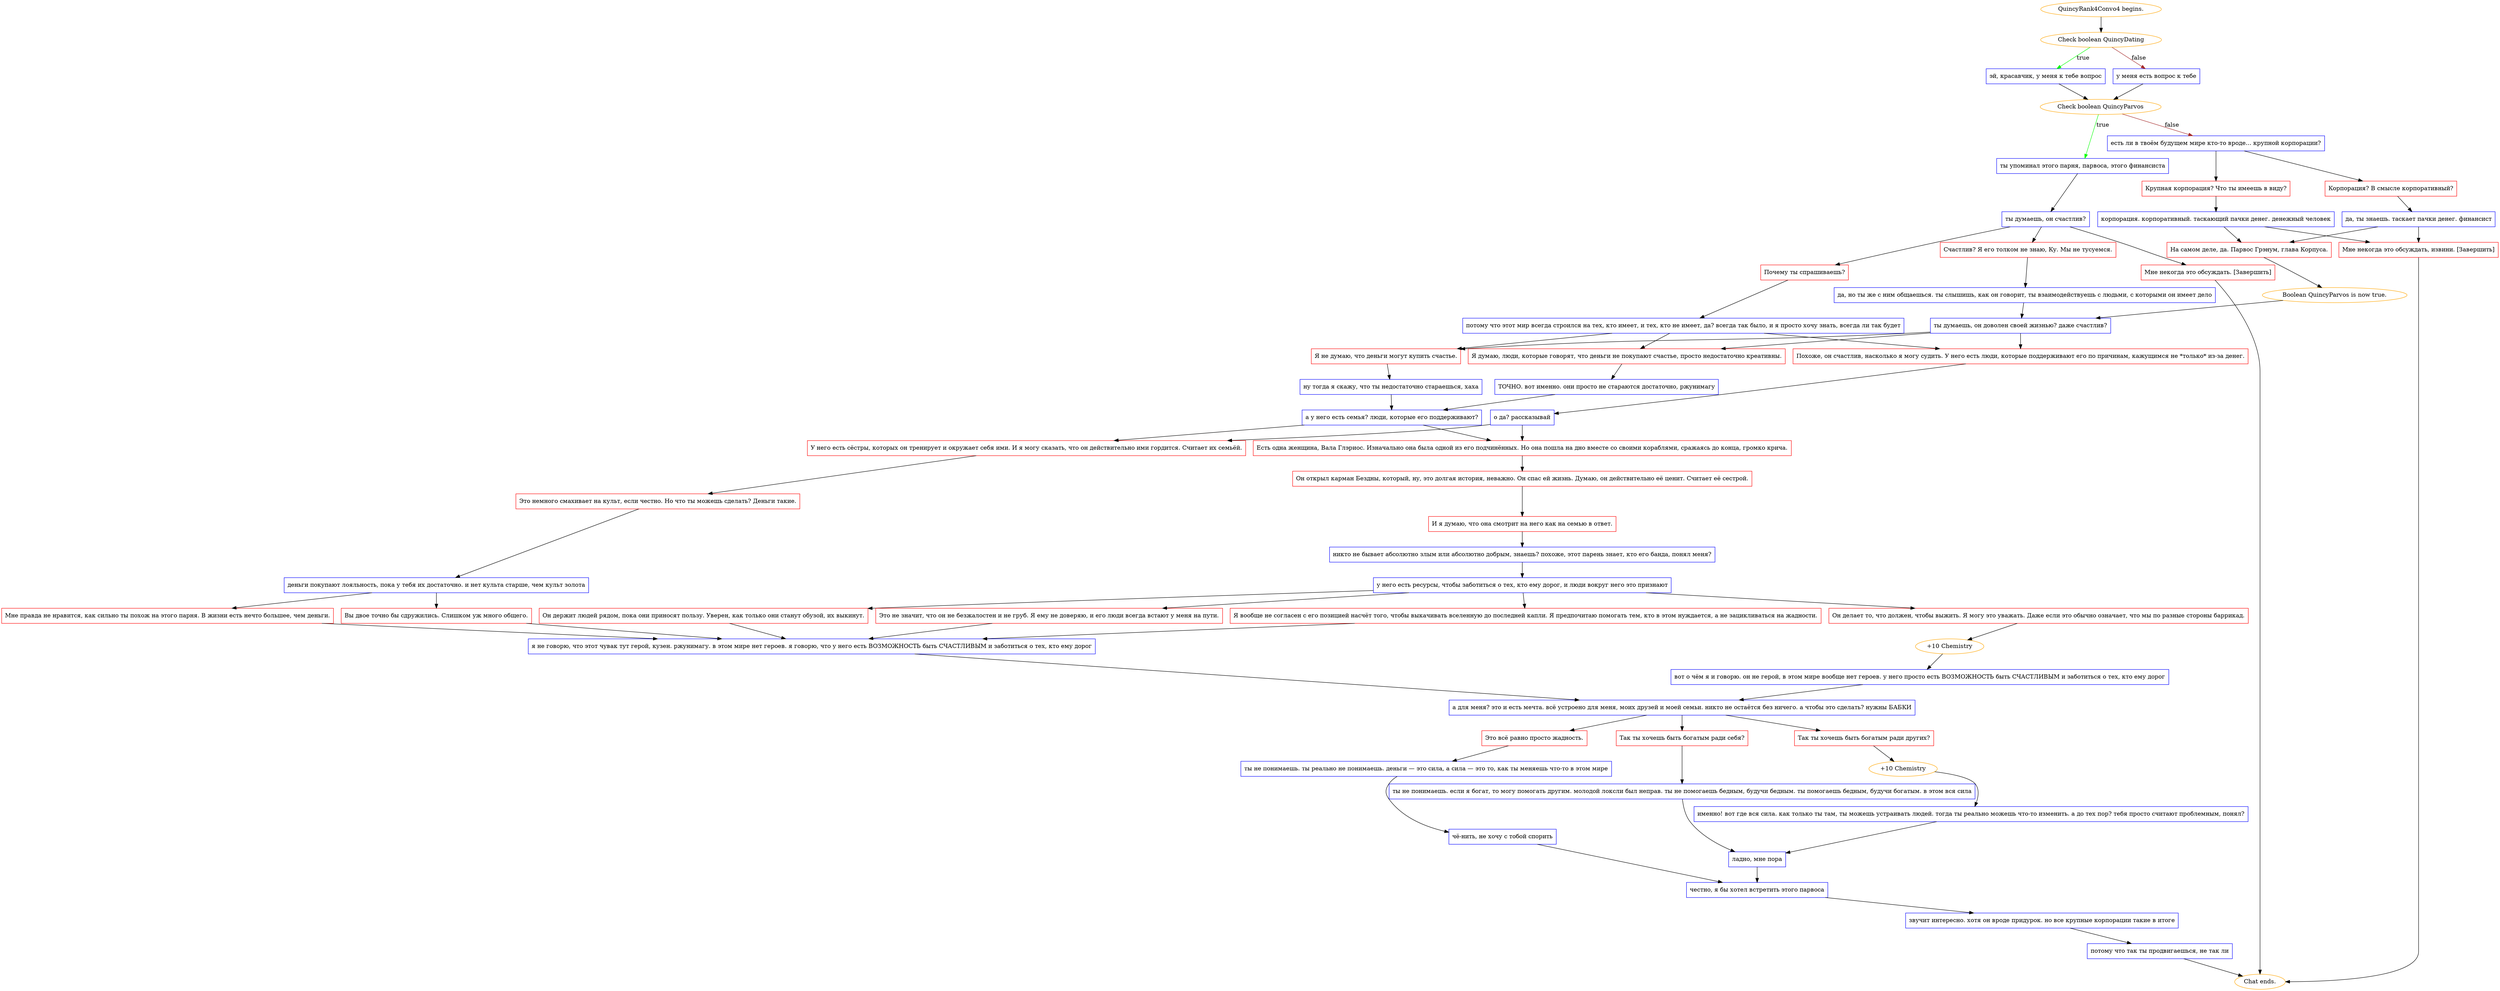 digraph {
	"QuincyRank4Convo4 begins." [color=orange];
		"QuincyRank4Convo4 begins." -> j1225974393;
	j1225974393 [label="Check boolean QuincyDating",color=orange];
		j1225974393 -> j1509622419 [label=true,color=green];
		j1225974393 -> j2268091457 [label=false,color=brown];
	j1509622419 [label="эй, красавчик, у меня к тебе вопрос",shape=box,color=blue];
		j1509622419 -> j729270467;
	j2268091457 [label="у меня есть вопрос к тебе",shape=box,color=blue];
		j2268091457 -> j729270467;
	j729270467 [label="Check boolean QuincyParvos",color=orange];
		j729270467 -> j2090285232 [label=true,color=green];
		j729270467 -> j2408095579 [label=false,color=brown];
	j2090285232 [label="ты упоминал этого парня, парвоса, этого финансиста",shape=box,color=blue];
		j2090285232 -> j2502112942;
	j2408095579 [label="есть ли в твоём будущем мире кто-то вроде... крупной корпорации?",shape=box,color=blue];
		j2408095579 -> j2411265723;
		j2408095579 -> j2687708558;
	j2502112942 [label="ты думаешь, он счастлив?",shape=box,color=blue];
		j2502112942 -> j1171737867;
		j2502112942 -> j3626396498;
		j2502112942 -> j882053245;
	j2411265723 [label="Крупная корпорация? Что ты имеешь в виду?",shape=box,color=red];
		j2411265723 -> j2389560486;
	j2687708558 [label="Корпорация? В смысле корпоративный?",shape=box,color=red];
		j2687708558 -> j3390358540;
	j1171737867 [label="Счастлив? Я его толком не знаю, Ку. Мы не тусуемся.",shape=box,color=red];
		j1171737867 -> j2499188938;
	j3626396498 [label="Почему ты спрашиваешь?",shape=box,color=red];
		j3626396498 -> j3982883238;
	j882053245 [label="Мне некогда это обсуждать. [Завершить]",shape=box,color=red];
		j882053245 -> "Chat ends.";
	j2389560486 [label="корпорация. корпоративный. таскающий пачки денег. денежный человек",shape=box,color=blue];
		j2389560486 -> j404152747;
		j2389560486 -> j3274044501;
	j3390358540 [label="да, ты знаешь. таскает пачки денег. финансист",shape=box,color=blue];
		j3390358540 -> j404152747;
		j3390358540 -> j3274044501;
	j2499188938 [label="да, но ты же с ним общаешься. ты слышишь, как он говорит, ты взаимодействуешь с людьми, с которыми он имеет дело",shape=box,color=blue];
		j2499188938 -> j3659807840;
	j3982883238 [label="потому что этот мир всегда строился на тех, кто имеет, и тех, кто не имеет, да? всегда так было, и я просто хочу знать, всегда ли так будет",shape=box,color=blue];
		j3982883238 -> j3853377770;
		j3982883238 -> j61981074;
		j3982883238 -> j4165680262;
	"Chat ends." [color=orange];
	j404152747 [label="На самом деле, да. Парвос Грэнум, глава Корпуса.",shape=box,color=red];
		j404152747 -> j1841121699;
	j3274044501 [label="Мне некогда это обсуждать, извини. [Завершить]",shape=box,color=red];
		j3274044501 -> "Chat ends.";
	j3659807840 [label="ты думаешь, он доволен своей жизнью? даже счастлив?",shape=box,color=blue];
		j3659807840 -> j3853377770;
		j3659807840 -> j61981074;
		j3659807840 -> j4165680262;
	j3853377770 [label="Я не думаю, что деньги могут купить счастье.",shape=box,color=red];
		j3853377770 -> j2440171844;
	j61981074 [label="Я думаю, люди, которые говорят, что деньги не покупают счастье, просто недостаточно креативны.",shape=box,color=red];
		j61981074 -> j3636595892;
	j4165680262 [label="Похоже, он счастлив, насколько я могу судить. У него есть люди, которые поддерживают его по причинам, кажущимся не *только* из-за денег.",shape=box,color=red];
		j4165680262 -> j2603933862;
	j1841121699 [label="Boolean QuincyParvos is now true.",color=orange];
		j1841121699 -> j3659807840;
	j2440171844 [label="ну тогда я скажу, что ты недостаточно стараешься, хаха",shape=box,color=blue];
		j2440171844 -> j355905231;
	j3636595892 [label="ТОЧНО. вот именно. они просто не стараются достаточно, ржунимагу",shape=box,color=blue];
		j3636595892 -> j355905231;
	j2603933862 [label="о да? рассказывай",shape=box,color=blue];
		j2603933862 -> j3094201057;
		j2603933862 -> j3920776293;
	j355905231 [label="а у него есть семья? люди, которые его поддерживают?",shape=box,color=blue];
		j355905231 -> j3094201057;
		j355905231 -> j3920776293;
	j3094201057 [label="Есть одна женщина, Вала Глэриос. Изначально она была одной из его подчинённых. Но она пошла на дно вместе со своими кораблями, сражаясь до конца, громко крича.",shape=box,color=red];
		j3094201057 -> j541844862;
	j3920776293 [label="У него есть сёстры, которых он тренирует и окружает себя ими. И я могу сказать, что он действительно ими гордится. Считает их семьёй.",shape=box,color=red];
		j3920776293 -> j847474945;
	j541844862 [label="Он открыл карман Бездны, который, ну, это долгая история, неважно. Он спас ей жизнь. Думаю, он действительно её ценит. Считает её сестрой.",shape=box,color=red];
		j541844862 -> j2480409259;
	j847474945 [label="Это немного смахивает на культ, если честно. Но что ты можешь сделать? Деньги такие.",shape=box,color=red];
		j847474945 -> j1135947619;
	j2480409259 [label="И я думаю, что она смотрит на него как на семью в ответ.",shape=box,color=red];
		j2480409259 -> j1540911012;
	j1135947619 [label="деньги покупают лояльность, пока у тебя их достаточно. и нет культа старше, чем культ золота",shape=box,color=blue];
		j1135947619 -> j2953730611;
		j1135947619 -> j2654756214;
	j1540911012 [label="никто не бывает абсолютно злым или абсолютно добрым, знаешь? похоже, этот парень знает, кто его банда, понял меня?",shape=box,color=blue];
		j1540911012 -> j2747873040;
	j2953730611 [label="Мне правда не нравится, как сильно ты похож на этого парня. В жизни есть нечто большее, чем деньги.",shape=box,color=red];
		j2953730611 -> j1276409399;
	j2654756214 [label="Вы двое точно бы сдружились. Слишком уж много общего.",shape=box,color=red];
		j2654756214 -> j1276409399;
	j2747873040 [label="у него есть ресурсы, чтобы заботиться о тех, кто ему дорог, и люди вокруг него это признают",shape=box,color=blue];
		j2747873040 -> j4084276784;
		j2747873040 -> j3279276201;
		j2747873040 -> j2002348681;
		j2747873040 -> j1479384299;
	j1276409399 [label="я не говорю, что этот чувак тут герой, кузен. ржунимагу. в этом мире нет героев. я говорю, что у него есть ВОЗМОЖНОСТЬ быть СЧАСТЛИВЫМ и заботиться о тех, кто ему дорог",shape=box,color=blue];
		j1276409399 -> j2884044061;
	j4084276784 [label="Он делает то, что должен, чтобы выжить. Я могу это уважать. Даже если это обычно означает, что мы по разные стороны баррикад.",shape=box,color=red];
		j4084276784 -> j2420196467;
	j3279276201 [label="Он держит людей рядом, пока они приносят пользу. Уверен, как только они станут обузой, их выкинут.",shape=box,color=red];
		j3279276201 -> j1276409399;
	j2002348681 [label="Это не значит, что он не безжалостен и не груб. Я ему не доверяю, и его люди всегда встают у меня на пути.",shape=box,color=red];
		j2002348681 -> j1276409399;
	j1479384299 [label="Я вообще не согласен с его позицией насчёт того, чтобы выкачивать вселенную до последней капли. Я предпочитаю помогать тем, кто в этом нуждается, а не зацикливаться на жадности.",shape=box,color=red];
		j1479384299 -> j1276409399;
	j2884044061 [label="а для меня? это и есть мечта. всё устроено для меня, моих друзей и моей семьи. никто не остаётся без ничего. а чтобы это сделать? нужны БАБКИ",shape=box,color=blue];
		j2884044061 -> j1306775612;
		j2884044061 -> j4174659434;
		j2884044061 -> j3223312462;
	j2420196467 [label="+10 Chemistry",color=orange];
		j2420196467 -> j1321097042;
	j1306775612 [label="Так ты хочешь быть богатым ради других?",shape=box,color=red];
		j1306775612 -> j1823017770;
	j4174659434 [label="Так ты хочешь быть богатым ради себя?",shape=box,color=red];
		j4174659434 -> j2743677114;
	j3223312462 [label="Это всё равно просто жадность.",shape=box,color=red];
		j3223312462 -> j2578636613;
	j1321097042 [label="вот о чём я и говорю. он не герой, в этом мире вообще нет героев. у него просто есть ВОЗМОЖНОСТЬ быть СЧАСТЛИВЫМ и заботиться о тех, кто ему дорог",shape=box,color=blue];
		j1321097042 -> j2884044061;
	j1823017770 [label="+10 Chemistry",color=orange];
		j1823017770 -> j196363255;
	j2743677114 [label="ты не понимаешь. если я богат, то могу помогать другим. молодой локсли был неправ. ты не помогаешь бедным, будучи бедным. ты помогаешь бедным, будучи богатым. в этом вся сила",shape=box,color=blue];
		j2743677114 -> j4158054039;
	j2578636613 [label="ты не понимаешь. ты реально не понимаешь. деньги — это сила, а сила — это то, как ты меняешь что-то в этом мире",shape=box,color=blue];
		j2578636613 -> j2369494177;
	j196363255 [label="именно! вот где вся сила. как только ты там, ты можешь устраивать людей. тогда ты реально можешь что-то изменить. а до тех пор? тебя просто считают проблемным, понял?",shape=box,color=blue];
		j196363255 -> j4158054039;
	j4158054039 [label="ладно, мне пора",shape=box,color=blue];
		j4158054039 -> j4092039120;
	j2369494177 [label="чё-нить, не хочу с тобой спорить",shape=box,color=blue];
		j2369494177 -> j4092039120;
	j4092039120 [label="честно, я бы хотел встретить этого парвоса",shape=box,color=blue];
		j4092039120 -> j957578469;
	j957578469 [label="звучит интересно. хотя он вроде придурок. но все крупные корпорации такие в итоге",shape=box,color=blue];
		j957578469 -> j1159640870;
	j1159640870 [label="потому что так ты продвигаешься, не так ли",shape=box,color=blue];
		j1159640870 -> "Chat ends.";
}